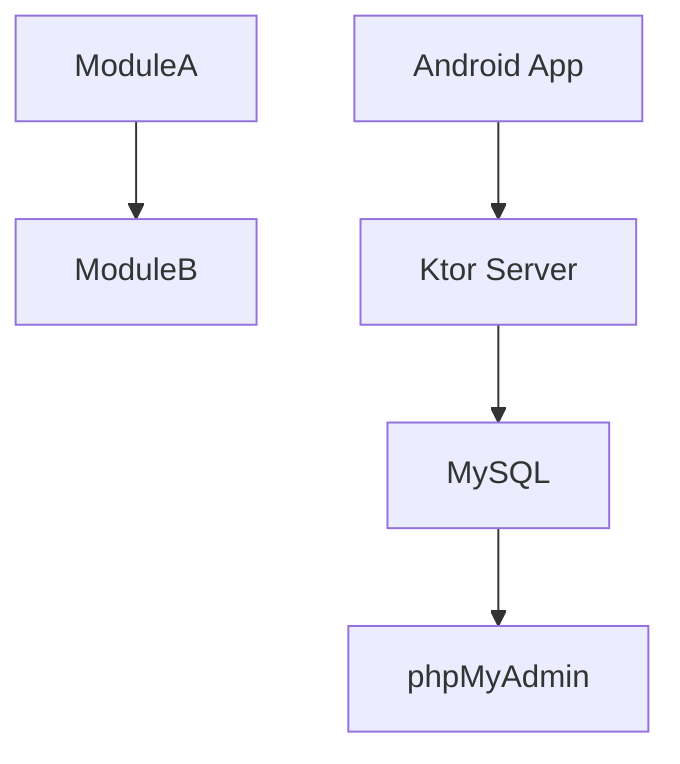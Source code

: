 ﻿flowchart TD
  ModuleA --> ModuleB
  A["Android App"] --> B["Ktor Server"]
  B --> C["MySQL"]
  C --> D["phpMyAdmin"]
